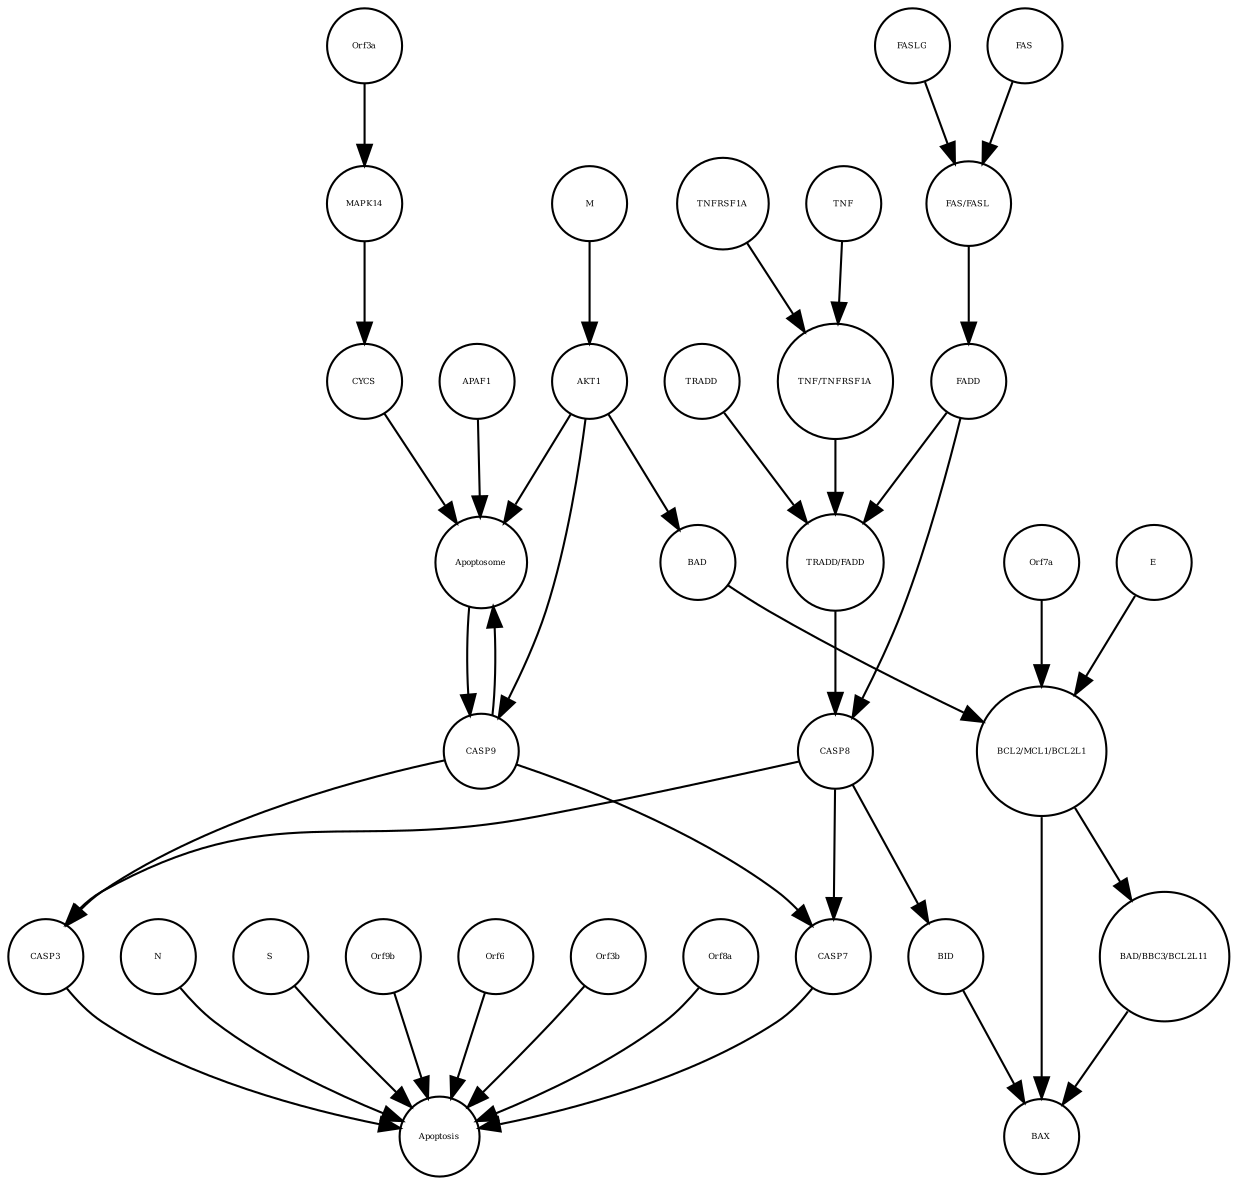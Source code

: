 strict digraph  {
CASP7 [annotation="", bipartite=0, cls=macromolecule, fontsize=4, label=CASP7, shape=circle];
Apoptosis [annotation="urn_miriam_pubmed_31226023|urn_miriam_mesh_D017209", bipartite=0, cls=phenotype, fontsize=4, label=Apoptosis, shape=circle];
Orf3b [annotation="", bipartite=0, cls=macromolecule, fontsize=4, label=Orf3b, shape=circle];
Orf8a [annotation="", bipartite=0, cls=macromolecule, fontsize=4, label=Orf8a, shape=circle];
N [annotation="", bipartite=0, cls=macromolecule, fontsize=4, label=N, shape=circle];
S [annotation="", bipartite=0, cls=macromolecule, fontsize=4, label=S, shape=circle];
Orf9b [annotation="", bipartite=0, cls=macromolecule, fontsize=4, label=Orf9b, shape=circle];
Orf6 [annotation="", bipartite=0, cls=macromolecule, fontsize=4, label=Orf6, shape=circle];
CASP3 [annotation="", bipartite=0, cls=macromolecule, fontsize=4, label=CASP3, shape=circle];
CASP8 [annotation="", bipartite=0, cls=macromolecule, fontsize=4, label=CASP8, shape=circle];
"FAS/FASL" [annotation="", bipartite=0, cls=complex, fontsize=4, label="FAS/FASL", shape=circle];
M [annotation=urn_miriam_ncbiprotein_APO40582, bipartite=0, cls=macromolecule, fontsize=4, label=M, shape=circle];
E [annotation="", bipartite=0, cls=macromolecule, fontsize=4, label=E, shape=circle];
FAS [annotation="", bipartite=0, cls=macromolecule, fontsize=4, label=FAS, shape=circle];
CYCS [annotation="", bipartite=0, cls=macromolecule, fontsize=4, label=CYCS, shape=circle];
Orf7a [annotation="", bipartite=0, cls=macromolecule, fontsize=4, label=Orf7a, shape=circle];
TNF [annotation="", bipartite=0, cls=macromolecule, fontsize=4, label=TNF, shape=circle];
MAPK14 [annotation="", bipartite=0, cls=macromolecule, fontsize=4, label=MAPK14, shape=circle];
"BAD/BBC3/BCL2L11" [annotation="", bipartite=0, cls=complex, fontsize=4, label="BAD/BBC3/BCL2L11", shape=circle];
BAD [annotation="", bipartite=0, cls=macromolecule, fontsize=4, label=BAD, shape=circle];
BAX [annotation="", bipartite=0, cls=macromolecule, fontsize=4, label=BAX, shape=circle];
"BCL2/MCL1/BCL2L1" [annotation="", bipartite=0, cls=complex, fontsize=4, label="BCL2/MCL1/BCL2L1", shape=circle];
Orf3a [annotation="", bipartite=0, cls=macromolecule, fontsize=4, label=Orf3a, shape=circle];
AKT1 [annotation="", bipartite=0, cls=macromolecule, fontsize=4, label=AKT1, shape=circle];
BID [annotation="", bipartite=0, cls=macromolecule, fontsize=4, label=BID, shape=circle];
TRADD [annotation="", bipartite=0, cls=macromolecule, fontsize=4, label=TRADD, shape=circle];
FADD [annotation="", bipartite=0, cls=macromolecule, fontsize=4, label=FADD, shape=circle];
"TRADD/FADD" [annotation="", bipartite=0, cls=complex, fontsize=4, label="TRADD/FADD", shape=circle];
APAF1 [annotation="", bipartite=0, cls=macromolecule, fontsize=4, label=APAF1, shape=circle];
Apoptosome [annotation="", bipartite=0, cls=complex, fontsize=4, label=Apoptosome, shape=circle];
TNFRSF1A [annotation="", bipartite=0, cls=macromolecule, fontsize=4, label=TNFRSF1A, shape=circle];
"TNF/TNFRSF1A" [annotation="", bipartite=0, cls=complex, fontsize=4, label="TNF/TNFRSF1A", shape=circle];
CASP9 [annotation="", bipartite=0, cls=macromolecule, fontsize=4, label=CASP9, shape=circle];
FASLG [annotation="", bipartite=0, cls=macromolecule, fontsize=4, label=FASLG, shape=circle];
CASP7 -> Apoptosis  [annotation="", interaction_type=stimulation];
Orf3b -> Apoptosis  [annotation="", interaction_type=stimulation];
Orf8a -> Apoptosis  [annotation="", interaction_type=stimulation];
N -> Apoptosis  [annotation="", interaction_type=stimulation];
S -> Apoptosis  [annotation="", interaction_type=stimulation];
Orf9b -> Apoptosis  [annotation="", interaction_type=stimulation];
Orf6 -> Apoptosis  [annotation="", interaction_type=stimulation];
CASP3 -> Apoptosis  [annotation="", interaction_type=stimulation];
CASP8 -> CASP7  [annotation="urn_miriam_kegg.pathway_hsa04210|urn_miriam_pubmed_31226023", interaction_type=catalysis];
CASP8 -> CASP3  [annotation="urn_miriam_kegg.pathway_hsa04210|urn_miriam_pubmed_31226023", interaction_type=catalysis];
CASP8 -> BID  [annotation="urn_miriam_kegg.pathway_hsa04210|urn_miriam_pubmed_31226023", interaction_type=catalysis];
"FAS/FASL" -> FADD  [annotation="urn_miriam_kegg.pathway_hsa04210|urn_miriam_pubmed_31226023", interaction_type=catalysis];
M -> AKT1  [annotation="urn_miriam_pubmed_31226023|urn_miriam_taxonomy_227984", interaction_type=inhibition];
E -> "BCL2/MCL1/BCL2L1"  [annotation="urn_miriam_pubmed_15694340|urn_miriam_kegg.pathway_hsa04210|urn_miriam_taxonomy_227984", interaction_type=inhibition];
FAS -> "FAS/FASL"  [annotation="", interaction_type=production];
CYCS -> Apoptosome  [annotation="", interaction_type=production];
Orf7a -> "BCL2/MCL1/BCL2L1"  [annotation="urn_miriam_pubmed_15694340|urn_miriam_kegg.pathway_hsa04210|urn_miriam_taxonomy_227984", interaction_type=inhibition];
TNF -> "TNF/TNFRSF1A"  [annotation="", interaction_type=production];
MAPK14 -> CYCS  [annotation="urn_miriam_kegg.pathway_hsa04210|urn_miriam_pubmed_31226023", interaction_type=catalysis];
"BAD/BBC3/BCL2L11" -> BAX  [annotation="urn_miriam_pubmed_31226023|urn_miriam_kegg.pathway_hsa04210", interaction_type=catalysis];
BAD -> "BCL2/MCL1/BCL2L1"  [annotation="urn_miriam_pubmed_15694340|urn_miriam_kegg.pathway_hsa04210|urn_miriam_taxonomy_227984", interaction_type=inhibition];
"BCL2/MCL1/BCL2L1" -> BAX  [annotation="urn_miriam_pubmed_31226023|urn_miriam_kegg.pathway_hsa04210", interaction_type=inhibition];
"BCL2/MCL1/BCL2L1" -> "BAD/BBC3/BCL2L11"  [annotation=urn_miriam_pubmed_31226023, interaction_type=inhibition];
Orf3a -> MAPK14  [annotation="urn_miriam_pubmed_31226023|urn_miriam_taxonomy_227984", interaction_type=catalysis];
AKT1 -> CASP9  [annotation="urn_miriam_kegg.pathway_hsa04210|urn_miriam_pubmed_31226023", interaction_type=inhibition];
AKT1 -> BAD  [annotation="urn_miriam_pubmed_15694340|urn_miriam_kegg.pathway_hsa04210", interaction_type=inhibition];
AKT1 -> Apoptosome  [annotation="urn_miriam_pubmed_31226023|urn_miriam_kegg.pathway_hsa04210", interaction_type=inhibition];
BID -> BAX  [annotation="urn_miriam_pubmed_31226023|urn_miriam_kegg.pathway_hsa04210", interaction_type=catalysis];
TRADD -> "TRADD/FADD"  [annotation="", interaction_type=production];
FADD -> "TRADD/FADD"  [annotation="", interaction_type=production];
FADD -> CASP8  [annotation="urn_miriam_kegg.pathway_hsa04210|urn_miriam_pubmed_31226023", interaction_type=catalysis];
"TRADD/FADD" -> CASP8  [annotation="urn_miriam_kegg.pathway_hsa04210|urn_miriam_pubmed_31226023", interaction_type=catalysis];
APAF1 -> Apoptosome  [annotation="", interaction_type=production];
Apoptosome -> CASP9  [annotation="urn_miriam_kegg.pathway_hsa04210|urn_miriam_pubmed_31226023", interaction_type=catalysis];
TNFRSF1A -> "TNF/TNFRSF1A"  [annotation="", interaction_type=production];
"TNF/TNFRSF1A" -> "TRADD/FADD"  [annotation="urn_miriam_kegg.pathway_hsa04210", interaction_type=catalysis];
CASP9 -> CASP7  [annotation="urn_miriam_kegg.pathway_hsa04210|urn_miriam_pubmed_31226023", interaction_type=catalysis];
CASP9 -> CASP3  [annotation="urn_miriam_kegg.pathway_hsa04210|urn_miriam_pubmed_31226023", interaction_type=catalysis];
CASP9 -> Apoptosome  [annotation="", interaction_type=production];
FASLG -> "FAS/FASL"  [annotation="", interaction_type=production];
}
